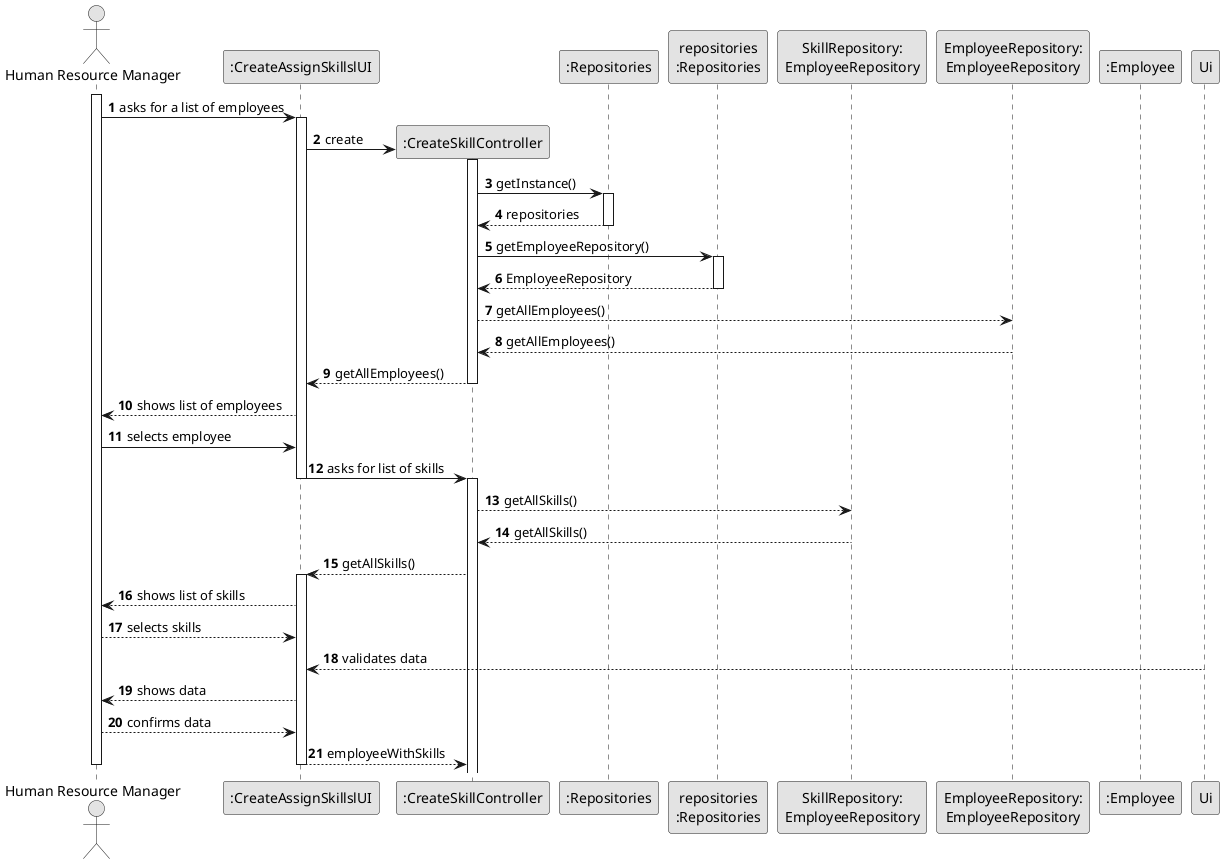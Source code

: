 @startuml
skinparam monochrome true
skinparam packageStyle rectangle
skinparam shadowing false

autonumber

'hide footbox

actor "Human Resource Manager" as HRM
participant ":CreateAssignSkillslUI" as UI
participant ":CreateSkillController" as controller
participant ":Repositories" as singleton



participant "repositories\n:Repositories" as rep


participant "SkillRepository:\nEmployeeRepository" as skillRep
participant "EmployeeRepository:\nEmployeeRepository" as employeeRep
participant ":Employee" as Employee

activate HRM

        HRM -> UI : asks for a list of employees

        activate UI
            'create CTRL
            UI -> controller** : create

            activate controller

                  controller -> singleton : getInstance()

                activate singleton

                    singleton --> controller : repositories

                deactivate singleton

                controller -> rep : getEmployeeRepository()

                activate rep

                    rep --> controller : EmployeeRepository

                deactivate rep
                    controller --> employeeRep : getAllEmployees()
                    employeeRep --> controller : getAllEmployees()
                    controller --> UI: getAllEmployees()


            deactivate controller


            'requests the HRM to input data
            UI --> HRM : shows list of employees


        HRM -> UI : selects employee



            UI -> controller : asks for list of skills

           deactivate UI
            activate controller

            controller --> skillRep : getAllSkills()
            skillRep --> controller : getAllSkills()
            controller --> UI : getAllSkills()
            activate UI

            UI --> HRM : shows list of skills


            HRM --> UI : selects skills

            Ui --> UI : validates data

           UI --> HRM : shows data

           HRM --> UI :confirms data

           UI --> controller : employeeWithSkills
deactivate UI


deactivate HRM

@enduml